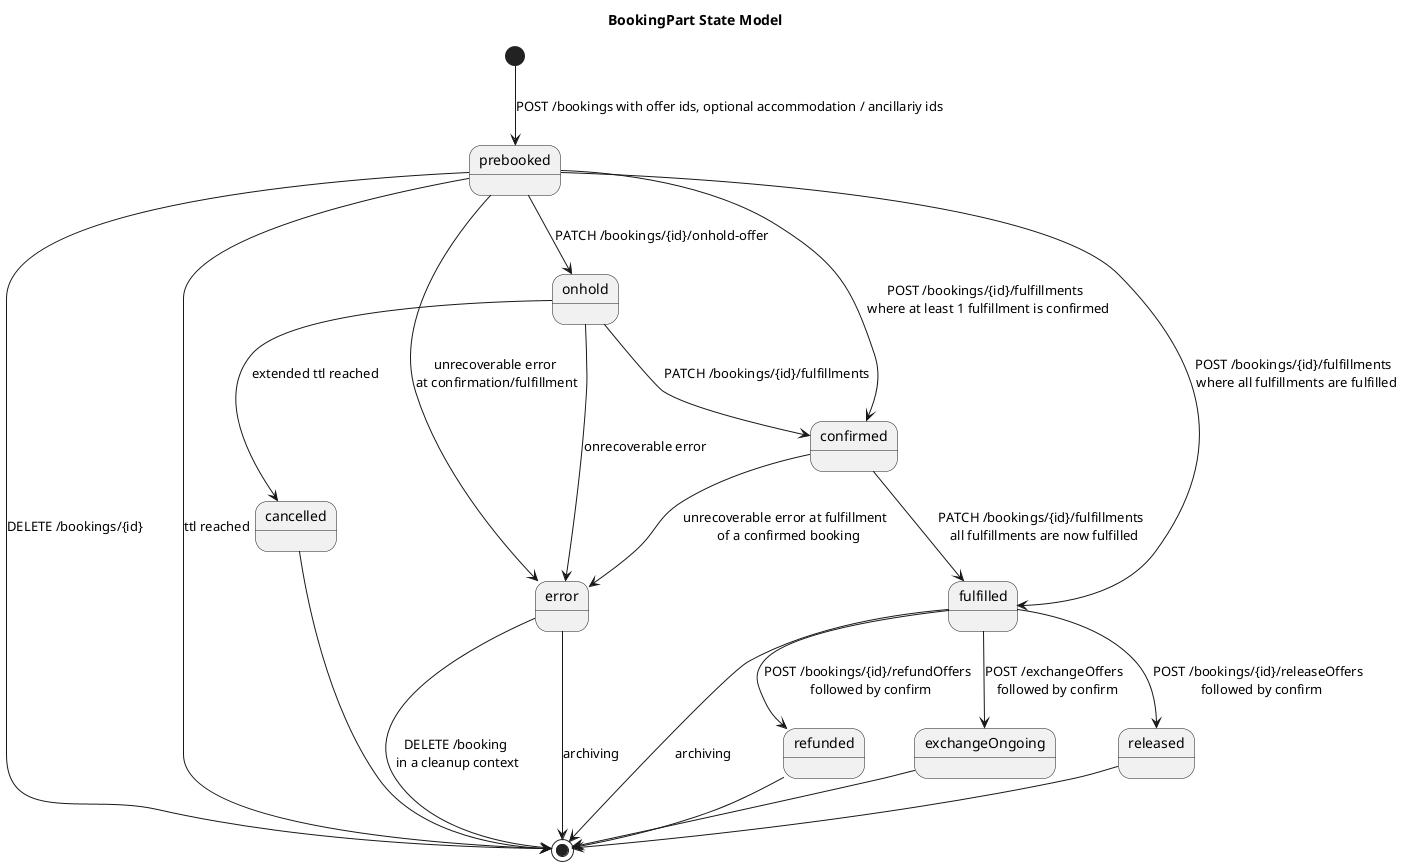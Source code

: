 @startuml

title "BookingPart State Model"

[*] --> prebooked : POST /bookings with offer ids, optional accommodation / ancillariy ids
prebooked --> confirmed: POST /bookings/{id}/fulfillments \n where at least 1 fulfillment is confirmed
prebooked --> [*]: DELETE /bookings/{id}
prebooked --> [*]: ttl reached
prebooked --> error: unrecoverable error \nat confirmation/fulfillment
prebooked --> fulfilled: POST /bookings/{id}/fulfillments \n where all fulfillments are fulfilled
prebooked --> onhold: PATCH /bookings/{id}/onhold-offer

onhold --> confirmed: PATCH /bookings/{id}/fulfillments
onhold --> cancelled: extended ttl reached
onhold --> error: onrecoverable error 

confirmed --> fulfilled: PATCH /bookings/{id}/fulfillments \n all fulfillments are now fulfilled
confirmed --> error: unrecoverable error at fulfillment \n of a confirmed booking

fulfilled --> refunded: POST /bookings/{id}/refundOffers \n followed by confirm
fulfilled --> exchangeOngoing: POST /exchangeOffers \n followed by confirm
fulfilled --> released: POST /bookings/{id}/releaseOffers \n followed by confirm
fulfilled --> [*] : archiving

cancelled --> [*]

refunded --> [*]

exchangeOngoing --> [*]

released --> [*]

error --> [*] : DELETE /booking \nin a cleanup context
error --> [*] : archiving

@enduml
